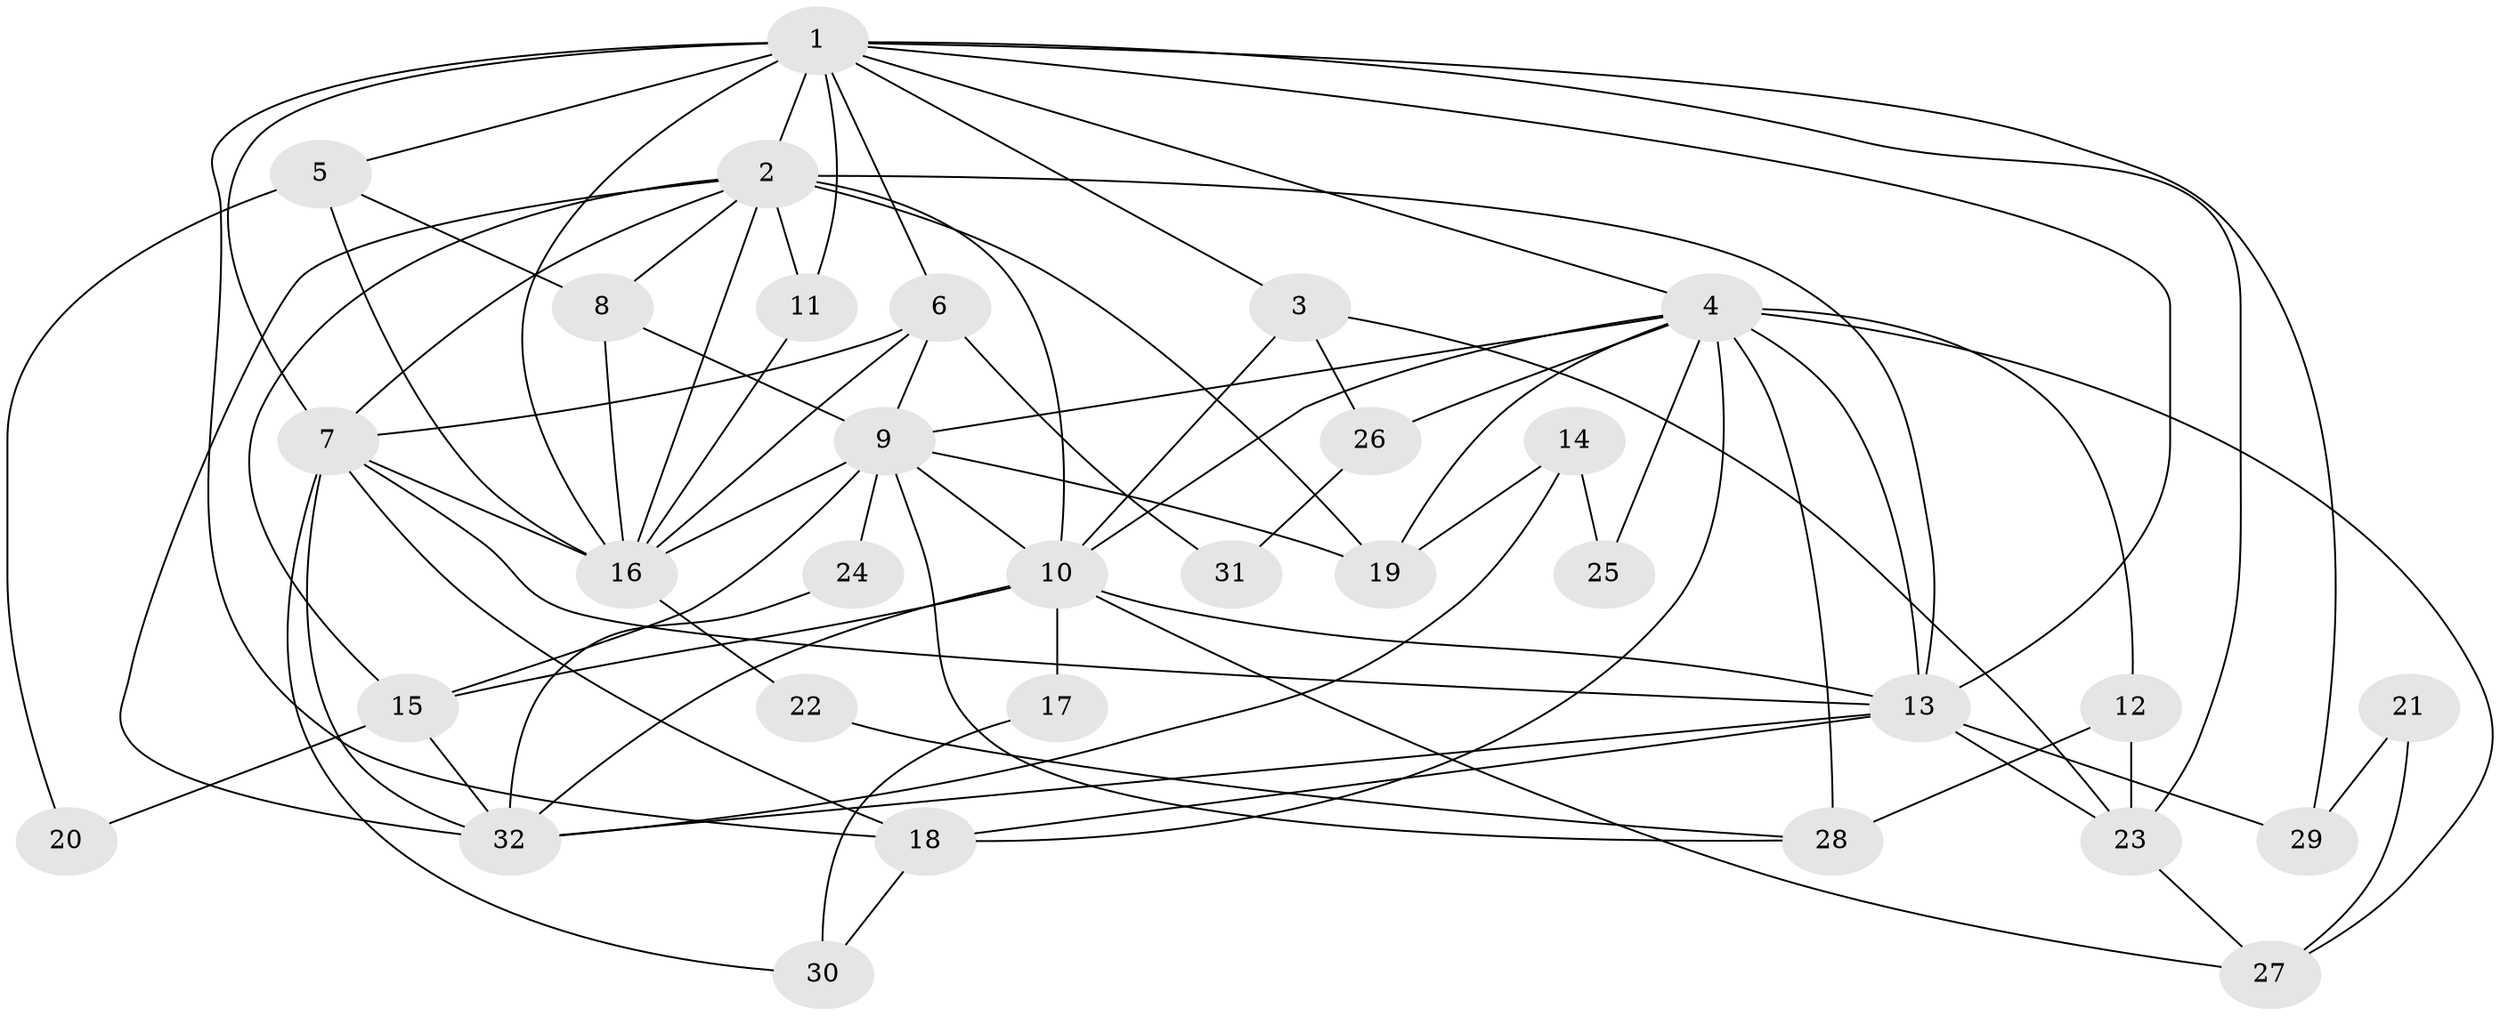 // original degree distribution, {4: 0.234375, 3: 0.28125, 6: 0.109375, 5: 0.21875, 7: 0.03125, 2: 0.125}
// Generated by graph-tools (version 1.1) at 2025/36/03/09/25 02:36:03]
// undirected, 32 vertices, 80 edges
graph export_dot {
graph [start="1"]
  node [color=gray90,style=filled];
  1;
  2;
  3;
  4;
  5;
  6;
  7;
  8;
  9;
  10;
  11;
  12;
  13;
  14;
  15;
  16;
  17;
  18;
  19;
  20;
  21;
  22;
  23;
  24;
  25;
  26;
  27;
  28;
  29;
  30;
  31;
  32;
  1 -- 2 [weight=2.0];
  1 -- 3 [weight=1.0];
  1 -- 4 [weight=1.0];
  1 -- 5 [weight=1.0];
  1 -- 6 [weight=1.0];
  1 -- 7 [weight=1.0];
  1 -- 11 [weight=1.0];
  1 -- 13 [weight=2.0];
  1 -- 16 [weight=3.0];
  1 -- 18 [weight=1.0];
  1 -- 23 [weight=1.0];
  1 -- 29 [weight=1.0];
  2 -- 7 [weight=1.0];
  2 -- 8 [weight=1.0];
  2 -- 10 [weight=3.0];
  2 -- 11 [weight=1.0];
  2 -- 13 [weight=1.0];
  2 -- 15 [weight=1.0];
  2 -- 16 [weight=1.0];
  2 -- 19 [weight=1.0];
  2 -- 32 [weight=1.0];
  3 -- 10 [weight=1.0];
  3 -- 23 [weight=1.0];
  3 -- 26 [weight=1.0];
  4 -- 9 [weight=1.0];
  4 -- 10 [weight=1.0];
  4 -- 12 [weight=1.0];
  4 -- 13 [weight=1.0];
  4 -- 18 [weight=1.0];
  4 -- 19 [weight=1.0];
  4 -- 25 [weight=1.0];
  4 -- 26 [weight=1.0];
  4 -- 27 [weight=1.0];
  4 -- 28 [weight=2.0];
  5 -- 8 [weight=1.0];
  5 -- 16 [weight=2.0];
  5 -- 20 [weight=1.0];
  6 -- 7 [weight=1.0];
  6 -- 9 [weight=1.0];
  6 -- 16 [weight=1.0];
  6 -- 31 [weight=1.0];
  7 -- 13 [weight=2.0];
  7 -- 16 [weight=2.0];
  7 -- 18 [weight=1.0];
  7 -- 30 [weight=1.0];
  7 -- 32 [weight=1.0];
  8 -- 9 [weight=1.0];
  8 -- 16 [weight=1.0];
  9 -- 10 [weight=1.0];
  9 -- 15 [weight=1.0];
  9 -- 16 [weight=1.0];
  9 -- 19 [weight=1.0];
  9 -- 24 [weight=2.0];
  9 -- 28 [weight=1.0];
  10 -- 13 [weight=2.0];
  10 -- 15 [weight=1.0];
  10 -- 17 [weight=1.0];
  10 -- 27 [weight=1.0];
  10 -- 32 [weight=1.0];
  11 -- 16 [weight=1.0];
  12 -- 23 [weight=1.0];
  12 -- 28 [weight=1.0];
  13 -- 18 [weight=1.0];
  13 -- 23 [weight=1.0];
  13 -- 29 [weight=1.0];
  13 -- 32 [weight=1.0];
  14 -- 19 [weight=1.0];
  14 -- 25 [weight=1.0];
  14 -- 32 [weight=1.0];
  15 -- 20 [weight=1.0];
  15 -- 32 [weight=1.0];
  16 -- 22 [weight=1.0];
  17 -- 30 [weight=1.0];
  18 -- 30 [weight=1.0];
  21 -- 27 [weight=1.0];
  21 -- 29 [weight=1.0];
  22 -- 28 [weight=1.0];
  23 -- 27 [weight=1.0];
  24 -- 32 [weight=1.0];
  26 -- 31 [weight=1.0];
}
